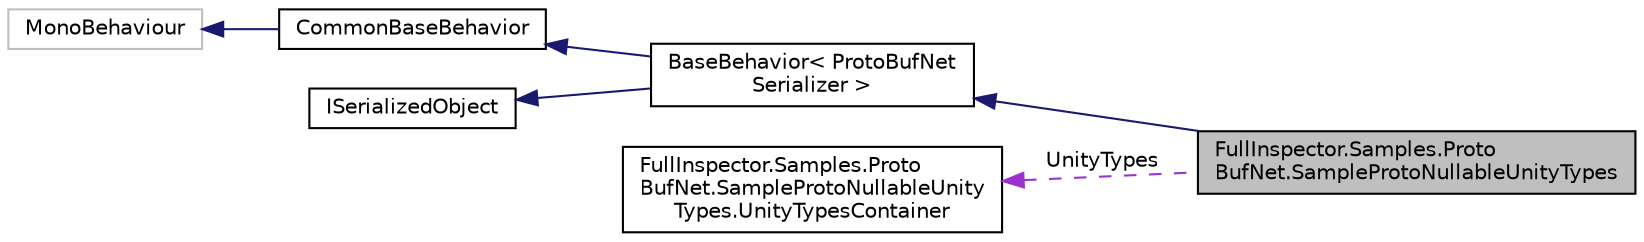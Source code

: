digraph "FullInspector.Samples.ProtoBufNet.SampleProtoNullableUnityTypes"
{
  edge [fontname="Helvetica",fontsize="10",labelfontname="Helvetica",labelfontsize="10"];
  node [fontname="Helvetica",fontsize="10",shape=record];
  rankdir="LR";
  Node1 [label="FullInspector.Samples.Proto\lBufNet.SampleProtoNullableUnityTypes",height=0.2,width=0.4,color="black", fillcolor="grey75", style="filled" fontcolor="black"];
  Node2 -> Node1 [dir="back",color="midnightblue",fontsize="10",style="solid",fontname="Helvetica"];
  Node2 [label="BaseBehavior\< ProtoBufNet\lSerializer \>",height=0.2,width=0.4,color="black", fillcolor="white", style="filled",URL="$class_full_inspector_1_1_base_behavior_3_01_t_serializer_01_4.html",tooltip="Provides a better inspector and serialization experience in Unity. "];
  Node3 -> Node2 [dir="back",color="midnightblue",fontsize="10",style="solid",fontname="Helvetica"];
  Node3 [label="CommonBaseBehavior",height=0.2,width=0.4,color="black", fillcolor="white", style="filled",URL="$class_full_inspector_1_1_internal_1_1_common_base_behavior.html",tooltip="A common class that derives from MonoBehavior so that we can provide a custom editor for BaseBehavior..."];
  Node4 -> Node3 [dir="back",color="midnightblue",fontsize="10",style="solid",fontname="Helvetica"];
  Node4 [label="MonoBehaviour",height=0.2,width=0.4,color="grey75", fillcolor="white", style="filled"];
  Node5 -> Node2 [dir="back",color="midnightblue",fontsize="10",style="solid",fontname="Helvetica"];
  Node5 [label="ISerializedObject",height=0.2,width=0.4,color="black", fillcolor="white", style="filled",URL="$interface_full_inspector_1_1_i_serialized_object.html",tooltip="The API that the editor code needs to interact with UnityObjects. "];
  Node6 -> Node1 [dir="back",color="darkorchid3",fontsize="10",style="dashed",label=" UnityTypes" ,fontname="Helvetica"];
  Node6 [label="FullInspector.Samples.Proto\lBufNet.SampleProtoNullableUnity\lTypes.UnityTypesContainer",height=0.2,width=0.4,color="black", fillcolor="white", style="filled",URL="$struct_full_inspector_1_1_samples_1_1_proto_buf_net_1_1_sample_proto_nullable_unity_types_1_1_unity_types_container.html"];
}
